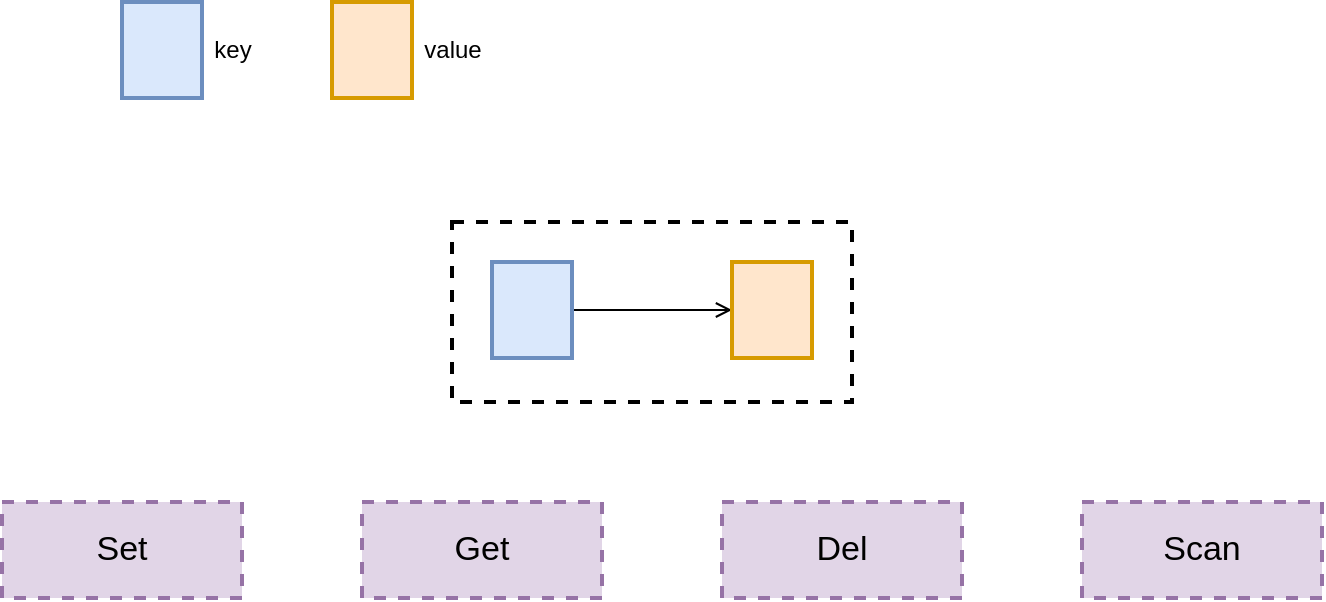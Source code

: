 <mxfile version="14.6.13" type="device" pages="3"><diagram name="simple" id="_RAH452llsJz7_Ud6MBC"><mxGraphModel dx="1106" dy="1003" grid="1" gridSize="10" guides="1" tooltips="1" connect="1" arrows="1" fold="1" page="1" pageScale="1" pageWidth="850" pageHeight="1100" math="0" shadow="0"><root><mxCell id="0"/><mxCell id="1" parent="0"/><mxCell id="eQlyYW5p2_4fdwCeO0fi-3" style="edgeStyle=orthogonalEdgeStyle;rounded=0;orthogonalLoop=1;jettySize=auto;html=1;exitX=1;exitY=0.5;exitDx=0;exitDy=0;entryX=0;entryY=0.5;entryDx=0;entryDy=0;endArrow=open;endFill=0;" parent="1" source="eQlyYW5p2_4fdwCeO0fi-1" target="eQlyYW5p2_4fdwCeO0fi-2" edge="1"><mxGeometry relative="1" as="geometry"/></mxCell><mxCell id="eQlyYW5p2_4fdwCeO0fi-1" value="" style="rounded=0;whiteSpace=wrap;html=1;strokeWidth=2;fontSize=17;fillColor=#dae8fc;strokeColor=#6c8ebf;" parent="1" vertex="1"><mxGeometry x="340" y="240" width="40" height="48" as="geometry"/></mxCell><mxCell id="eQlyYW5p2_4fdwCeO0fi-2" value="" style="rounded=0;whiteSpace=wrap;html=1;strokeWidth=2;fontSize=17;fillColor=#ffe6cc;strokeColor=#d79b00;" parent="1" vertex="1"><mxGeometry x="460" y="240" width="40" height="48" as="geometry"/></mxCell><mxCell id="eQlyYW5p2_4fdwCeO0fi-5" value="" style="rounded=0;whiteSpace=wrap;html=1;strokeWidth=2;fontSize=17;fillColor=#dae8fc;strokeColor=#6c8ebf;" parent="1" vertex="1"><mxGeometry x="155" y="110" width="40" height="48" as="geometry"/></mxCell><mxCell id="eQlyYW5p2_4fdwCeO0fi-6" value="key" style="text;html=1;align=center;verticalAlign=middle;resizable=0;points=[];autosize=1;strokeColor=none;" parent="1" vertex="1"><mxGeometry x="195" y="124" width="30" height="20" as="geometry"/></mxCell><mxCell id="eQlyYW5p2_4fdwCeO0fi-7" value="" style="rounded=0;whiteSpace=wrap;html=1;strokeWidth=2;fontSize=17;fillColor=#ffe6cc;strokeColor=#d79b00;" parent="1" vertex="1"><mxGeometry x="260" y="110" width="40" height="48" as="geometry"/></mxCell><mxCell id="eQlyYW5p2_4fdwCeO0fi-8" value="value" style="text;html=1;align=center;verticalAlign=middle;resizable=0;points=[];autosize=1;strokeColor=none;" parent="1" vertex="1"><mxGeometry x="300" y="124" width="40" height="20" as="geometry"/></mxCell><mxCell id="eQlyYW5p2_4fdwCeO0fi-10" value="Set" style="rounded=0;whiteSpace=wrap;html=1;strokeWidth=2;fontSize=17;fillColor=#e1d5e7;strokeColor=#9673a6;dashed=1;" parent="1" vertex="1"><mxGeometry x="95" y="360" width="120" height="48" as="geometry"/></mxCell><mxCell id="eQlyYW5p2_4fdwCeO0fi-11" value="Get" style="rounded=0;whiteSpace=wrap;html=1;strokeWidth=2;fontSize=17;fillColor=#e1d5e7;strokeColor=#9673a6;dashed=1;" parent="1" vertex="1"><mxGeometry x="275" y="360" width="120" height="48" as="geometry"/></mxCell><mxCell id="eQlyYW5p2_4fdwCeO0fi-12" value="Del" style="rounded=0;whiteSpace=wrap;html=1;strokeWidth=2;fontSize=17;fillColor=#e1d5e7;strokeColor=#9673a6;dashed=1;" parent="1" vertex="1"><mxGeometry x="455" y="360" width="120" height="48" as="geometry"/></mxCell><mxCell id="eQlyYW5p2_4fdwCeO0fi-13" value="Scan" style="rounded=0;whiteSpace=wrap;html=1;strokeWidth=2;fontSize=17;fillColor=#e1d5e7;strokeColor=#9673a6;dashed=1;" parent="1" vertex="1"><mxGeometry x="635" y="360" width="120" height="48" as="geometry"/></mxCell><mxCell id="eQlyYW5p2_4fdwCeO0fi-14" value="" style="rounded=0;whiteSpace=wrap;html=1;strokeWidth=2;fontSize=17;dashed=1;fillColor=none;" parent="1" vertex="1"><mxGeometry x="320" y="220" width="200" height="90" as="geometry"/></mxCell></root></mxGraphModel></diagram><diagram name="redis" id="36ce3RbFQQbOxOakpgfe"><mxGraphModel dx="1106" dy="1003" grid="1" gridSize="10" guides="1" tooltips="1" connect="1" arrows="1" fold="1" page="1" pageScale="1" pageWidth="850" pageHeight="1100" math="0" shadow="0"><root><mxCell id="D9nwQkoLZqKNm34ivegD-0"/><mxCell id="D9nwQkoLZqKNm34ivegD-1" parent="D9nwQkoLZqKNm34ivegD-0"/><mxCell id="1G8xr_MhUQ2iJP1DL0M3-3" value="" style="rounded=0;whiteSpace=wrap;html=1;strokeWidth=2;fontSize=17;dashed=1;fillColor=none;" parent="D9nwQkoLZqKNm34ivegD-1" vertex="1"><mxGeometry x="225" y="260" width="200" height="90" as="geometry"/></mxCell><mxCell id="1G8xr_MhUQ2iJP1DL0M3-0" style="edgeStyle=orthogonalEdgeStyle;rounded=0;orthogonalLoop=1;jettySize=auto;html=1;exitX=1;exitY=0.5;exitDx=0;exitDy=0;entryX=0;entryY=0.5;entryDx=0;entryDy=0;endArrow=open;endFill=0;" parent="D9nwQkoLZqKNm34ivegD-1" source="1G8xr_MhUQ2iJP1DL0M3-1" target="1G8xr_MhUQ2iJP1DL0M3-2" edge="1"><mxGeometry relative="1" as="geometry"/></mxCell><mxCell id="1G8xr_MhUQ2iJP1DL0M3-7" style="edgeStyle=orthogonalEdgeStyle;rounded=0;orthogonalLoop=1;jettySize=auto;html=1;exitX=0.5;exitY=1;exitDx=0;exitDy=0;entryX=0.5;entryY=-0.15;entryDx=0;entryDy=0;entryPerimeter=0;fontSize=15;endArrow=open;endFill=0;dashed=1;" parent="D9nwQkoLZqKNm34ivegD-1" source="1G8xr_MhUQ2iJP1DL0M3-1" target="1G8xr_MhUQ2iJP1DL0M3-5" edge="1"><mxGeometry relative="1" as="geometry"/></mxCell><mxCell id="1G8xr_MhUQ2iJP1DL0M3-1" value="" style="rounded=0;whiteSpace=wrap;html=1;strokeWidth=2;fontSize=17;fillColor=#dae8fc;strokeColor=#6c8ebf;" parent="D9nwQkoLZqKNm34ivegD-1" vertex="1"><mxGeometry x="245" y="280" width="40" height="48" as="geometry"/></mxCell><mxCell id="1G8xr_MhUQ2iJP1DL0M3-13" style="edgeStyle=orthogonalEdgeStyle;rounded=0;orthogonalLoop=1;jettySize=auto;html=1;exitX=1;exitY=0.5;exitDx=0;exitDy=0;entryX=-0.017;entryY=0.5;entryDx=0;entryDy=0;entryPerimeter=0;dashed=1;fontSize=15;endArrow=open;endFill=0;" parent="D9nwQkoLZqKNm34ivegD-1" source="1G8xr_MhUQ2iJP1DL0M3-2" target="1G8xr_MhUQ2iJP1DL0M3-12" edge="1"><mxGeometry relative="1" as="geometry"/></mxCell><mxCell id="1G8xr_MhUQ2iJP1DL0M3-14" style="edgeStyle=orthogonalEdgeStyle;rounded=0;orthogonalLoop=1;jettySize=auto;html=1;exitX=1;exitY=0.5;exitDx=0;exitDy=0;entryX=-0.025;entryY=0.5;entryDx=0;entryDy=0;entryPerimeter=0;dashed=1;fontSize=15;endArrow=open;endFill=0;" parent="D9nwQkoLZqKNm34ivegD-1" source="1G8xr_MhUQ2iJP1DL0M3-2" target="1G8xr_MhUQ2iJP1DL0M3-8" edge="1"><mxGeometry relative="1" as="geometry"/></mxCell><mxCell id="1G8xr_MhUQ2iJP1DL0M3-15" style="edgeStyle=orthogonalEdgeStyle;rounded=0;orthogonalLoop=1;jettySize=auto;html=1;exitX=1;exitY=0.5;exitDx=0;exitDy=0;entryX=-0.06;entryY=0.5;entryDx=0;entryDy=0;entryPerimeter=0;dashed=1;fontSize=15;endArrow=open;endFill=0;" parent="D9nwQkoLZqKNm34ivegD-1" source="1G8xr_MhUQ2iJP1DL0M3-2" target="1G8xr_MhUQ2iJP1DL0M3-9" edge="1"><mxGeometry relative="1" as="geometry"/></mxCell><mxCell id="1G8xr_MhUQ2iJP1DL0M3-16" style="edgeStyle=orthogonalEdgeStyle;rounded=0;orthogonalLoop=1;jettySize=auto;html=1;exitX=1;exitY=0.5;exitDx=0;exitDy=0;entryX=0;entryY=0.45;entryDx=0;entryDy=0;entryPerimeter=0;dashed=1;fontSize=15;endArrow=open;endFill=0;" parent="D9nwQkoLZqKNm34ivegD-1" source="1G8xr_MhUQ2iJP1DL0M3-2" target="1G8xr_MhUQ2iJP1DL0M3-10" edge="1"><mxGeometry relative="1" as="geometry"/></mxCell><mxCell id="1G8xr_MhUQ2iJP1DL0M3-17" style="edgeStyle=orthogonalEdgeStyle;rounded=0;orthogonalLoop=1;jettySize=auto;html=1;exitX=1;exitY=0.5;exitDx=0;exitDy=0;entryX=0;entryY=0.6;entryDx=0;entryDy=0;entryPerimeter=0;dashed=1;fontSize=15;endArrow=open;endFill=0;" parent="D9nwQkoLZqKNm34ivegD-1" source="1G8xr_MhUQ2iJP1DL0M3-2" target="1G8xr_MhUQ2iJP1DL0M3-11" edge="1"><mxGeometry relative="1" as="geometry"/></mxCell><mxCell id="1G8xr_MhUQ2iJP1DL0M3-2" value="" style="rounded=0;whiteSpace=wrap;html=1;strokeWidth=2;fontSize=17;fillColor=#ffe6cc;strokeColor=#d79b00;" parent="D9nwQkoLZqKNm34ivegD-1" vertex="1"><mxGeometry x="365" y="280" width="40" height="48" as="geometry"/></mxCell><mxCell id="1G8xr_MhUQ2iJP1DL0M3-5" value="String" style="text;html=1;align=center;verticalAlign=middle;resizable=0;points=[];autosize=1;strokeColor=none;fontSize=15;fontStyle=1" parent="D9nwQkoLZqKNm34ivegD-1" vertex="1"><mxGeometry x="235" y="400" width="60" height="20" as="geometry"/></mxCell><mxCell id="1G8xr_MhUQ2iJP1DL0M3-8" value="List" style="text;html=1;align=left;verticalAlign=middle;resizable=0;points=[];autosize=1;strokeColor=none;fontSize=15;fontStyle=1" parent="D9nwQkoLZqKNm34ivegD-1" vertex="1"><mxGeometry x="500" y="230" width="40" height="20" as="geometry"/></mxCell><mxCell id="1G8xr_MhUQ2iJP1DL0M3-9" value="Hash" style="text;html=1;align=left;verticalAlign=middle;resizable=0;points=[];autosize=1;strokeColor=none;fontSize=15;fontStyle=1" parent="D9nwQkoLZqKNm34ivegD-1" vertex="1"><mxGeometry x="500" y="295" width="50" height="20" as="geometry"/></mxCell><mxCell id="1G8xr_MhUQ2iJP1DL0M3-10" value="Sorted Set" style="text;html=1;align=left;verticalAlign=middle;resizable=0;points=[];autosize=1;strokeColor=none;fontSize=15;fontStyle=1" parent="D9nwQkoLZqKNm34ivegD-1" vertex="1"><mxGeometry x="500" y="360" width="90" height="20" as="geometry"/></mxCell><mxCell id="1G8xr_MhUQ2iJP1DL0M3-11" value="Set" style="text;html=1;align=left;verticalAlign=middle;resizable=0;points=[];autosize=1;strokeColor=none;fontSize=15;fontStyle=1" parent="D9nwQkoLZqKNm34ivegD-1" vertex="1"><mxGeometry x="500" y="420" width="40" height="20" as="geometry"/></mxCell><mxCell id="1G8xr_MhUQ2iJP1DL0M3-25" value="" style="edgeStyle=orthogonalEdgeStyle;rounded=0;orthogonalLoop=1;jettySize=auto;html=1;dashed=1;fontSize=15;endArrow=open;endFill=0;exitX=1;exitY=0.55;exitDx=0;exitDy=0;exitPerimeter=0;" parent="D9nwQkoLZqKNm34ivegD-1" source="1G8xr_MhUQ2iJP1DL0M3-12" target="1G8xr_MhUQ2iJP1DL0M3-18" edge="1"><mxGeometry relative="1" as="geometry"><mxPoint x="600" y="180" as="sourcePoint"/></mxGeometry></mxCell><mxCell id="1G8xr_MhUQ2iJP1DL0M3-12" value="String" style="text;html=1;align=left;verticalAlign=middle;resizable=0;points=[];autosize=1;strokeColor=none;fontSize=15;fontStyle=1" parent="D9nwQkoLZqKNm34ivegD-1" vertex="1"><mxGeometry x="500" y="170" width="60" height="20" as="geometry"/></mxCell><mxCell id="1G8xr_MhUQ2iJP1DL0M3-18" value="" style="rounded=0;whiteSpace=wrap;html=1;strokeWidth=2;fontSize=17;dashed=1;fillColor=#e1d5e7;align=left;strokeColor=#9673a6;" parent="D9nwQkoLZqKNm34ivegD-1" vertex="1"><mxGeometry x="680" y="156" width="40" height="48" as="geometry"/></mxCell><mxCell id="1G8xr_MhUQ2iJP1DL0M3-23" value="" style="rounded=0;whiteSpace=wrap;html=1;strokeWidth=2;fontSize=17;dashed=1;fillColor=#e1d5e7;align=left;strokeColor=#9673a6;" parent="D9nwQkoLZqKNm34ivegD-1" vertex="1"><mxGeometry x="720" y="156" width="40" height="48" as="geometry"/></mxCell><mxCell id="1G8xr_MhUQ2iJP1DL0M3-24" value="" style="rounded=0;whiteSpace=wrap;html=1;strokeWidth=2;fontSize=17;dashed=1;fillColor=#e1d5e7;align=left;strokeColor=#9673a6;" parent="D9nwQkoLZqKNm34ivegD-1" vertex="1"><mxGeometry x="760" y="156" width="40" height="48" as="geometry"/></mxCell><mxCell id="1G8xr_MhUQ2iJP1DL0M3-26" value="" style="edgeStyle=orthogonalEdgeStyle;rounded=0;orthogonalLoop=1;jettySize=auto;html=1;dashed=1;fontSize=15;endArrow=open;endFill=0;" parent="D9nwQkoLZqKNm34ivegD-1" target="1G8xr_MhUQ2iJP1DL0M3-27" edge="1"><mxGeometry relative="1" as="geometry"><mxPoint x="560" y="240" as="sourcePoint"/></mxGeometry></mxCell><mxCell id="1G8xr_MhUQ2iJP1DL0M3-27" value="" style="rounded=0;whiteSpace=wrap;html=1;strokeWidth=2;fontSize=17;dashed=1;fillColor=#e1d5e7;align=left;strokeColor=#9673a6;" parent="D9nwQkoLZqKNm34ivegD-1" vertex="1"><mxGeometry x="680" y="216" width="40" height="48" as="geometry"/></mxCell><mxCell id="1G8xr_MhUQ2iJP1DL0M3-28" value="" style="rounded=0;whiteSpace=wrap;html=1;strokeWidth=2;fontSize=17;dashed=1;fillColor=#e1d5e7;align=left;strokeColor=#9673a6;" parent="D9nwQkoLZqKNm34ivegD-1" vertex="1"><mxGeometry x="720" y="216" width="40" height="48" as="geometry"/></mxCell><mxCell id="1G8xr_MhUQ2iJP1DL0M3-29" value="" style="rounded=0;whiteSpace=wrap;html=1;strokeWidth=2;fontSize=17;dashed=1;fillColor=#e1d5e7;align=left;strokeColor=#9673a6;" parent="D9nwQkoLZqKNm34ivegD-1" vertex="1"><mxGeometry x="760" y="216" width="40" height="48" as="geometry"/></mxCell><mxCell id="1G8xr_MhUQ2iJP1DL0M3-34" value="" style="edgeStyle=orthogonalEdgeStyle;rounded=0;orthogonalLoop=1;jettySize=auto;html=1;dashed=1;fontSize=15;endArrow=open;endFill=0;" parent="D9nwQkoLZqKNm34ivegD-1" target="1G8xr_MhUQ2iJP1DL0M3-35" edge="1"><mxGeometry relative="1" as="geometry"><mxPoint x="560" y="304" as="sourcePoint"/></mxGeometry></mxCell><mxCell id="1G8xr_MhUQ2iJP1DL0M3-35" value="" style="rounded=0;whiteSpace=wrap;html=1;strokeWidth=2;fontSize=17;dashed=1;fillColor=#e1d5e7;align=left;strokeColor=#9673a6;" parent="D9nwQkoLZqKNm34ivegD-1" vertex="1"><mxGeometry x="680" y="280" width="40" height="48" as="geometry"/></mxCell><mxCell id="1G8xr_MhUQ2iJP1DL0M3-36" value="" style="rounded=0;whiteSpace=wrap;html=1;strokeWidth=2;fontSize=17;dashed=1;fillColor=#e1d5e7;align=left;strokeColor=#9673a6;" parent="D9nwQkoLZqKNm34ivegD-1" vertex="1"><mxGeometry x="720" y="280" width="40" height="48" as="geometry"/></mxCell><mxCell id="1G8xr_MhUQ2iJP1DL0M3-37" value="" style="rounded=0;whiteSpace=wrap;html=1;strokeWidth=2;fontSize=17;dashed=1;fillColor=#e1d5e7;align=left;strokeColor=#9673a6;" parent="D9nwQkoLZqKNm34ivegD-1" vertex="1"><mxGeometry x="760" y="280" width="40" height="48" as="geometry"/></mxCell><mxCell id="1G8xr_MhUQ2iJP1DL0M3-38" value="" style="edgeStyle=orthogonalEdgeStyle;rounded=0;orthogonalLoop=1;jettySize=auto;html=1;dashed=1;fontSize=15;endArrow=open;endFill=0;" parent="D9nwQkoLZqKNm34ivegD-1" target="1G8xr_MhUQ2iJP1DL0M3-39" edge="1"><mxGeometry relative="1" as="geometry"><mxPoint x="600" y="370" as="sourcePoint"/></mxGeometry></mxCell><mxCell id="1G8xr_MhUQ2iJP1DL0M3-39" value="" style="rounded=0;whiteSpace=wrap;html=1;strokeWidth=2;fontSize=17;dashed=1;fillColor=#e1d5e7;align=left;strokeColor=#9673a6;" parent="D9nwQkoLZqKNm34ivegD-1" vertex="1"><mxGeometry x="680" y="346" width="40" height="48" as="geometry"/></mxCell><mxCell id="1G8xr_MhUQ2iJP1DL0M3-40" value="" style="rounded=0;whiteSpace=wrap;html=1;strokeWidth=2;fontSize=17;dashed=1;fillColor=#e1d5e7;align=left;strokeColor=#9673a6;" parent="D9nwQkoLZqKNm34ivegD-1" vertex="1"><mxGeometry x="720" y="346" width="40" height="48" as="geometry"/></mxCell><mxCell id="1G8xr_MhUQ2iJP1DL0M3-41" value="" style="rounded=0;whiteSpace=wrap;html=1;strokeWidth=2;fontSize=17;dashed=1;fillColor=#e1d5e7;align=left;strokeColor=#9673a6;" parent="D9nwQkoLZqKNm34ivegD-1" vertex="1"><mxGeometry x="760" y="346" width="40" height="48" as="geometry"/></mxCell><mxCell id="1G8xr_MhUQ2iJP1DL0M3-42" value="" style="edgeStyle=orthogonalEdgeStyle;rounded=0;orthogonalLoop=1;jettySize=auto;html=1;dashed=1;fontSize=15;endArrow=open;endFill=0;" parent="D9nwQkoLZqKNm34ivegD-1" target="1G8xr_MhUQ2iJP1DL0M3-43" edge="1"><mxGeometry relative="1" as="geometry"><mxPoint x="560" y="430" as="sourcePoint"/></mxGeometry></mxCell><mxCell id="1G8xr_MhUQ2iJP1DL0M3-43" value="" style="rounded=0;whiteSpace=wrap;html=1;strokeWidth=2;fontSize=17;dashed=1;fillColor=#e1d5e7;align=left;strokeColor=#9673a6;" parent="D9nwQkoLZqKNm34ivegD-1" vertex="1"><mxGeometry x="680" y="406" width="40" height="48" as="geometry"/></mxCell><mxCell id="1G8xr_MhUQ2iJP1DL0M3-44" value="" style="rounded=0;whiteSpace=wrap;html=1;strokeWidth=2;fontSize=17;dashed=1;fillColor=#e1d5e7;align=left;strokeColor=#9673a6;" parent="D9nwQkoLZqKNm34ivegD-1" vertex="1"><mxGeometry x="720" y="406" width="40" height="48" as="geometry"/></mxCell><mxCell id="1G8xr_MhUQ2iJP1DL0M3-45" value="" style="rounded=0;whiteSpace=wrap;html=1;strokeWidth=2;fontSize=17;dashed=1;fillColor=#e1d5e7;align=left;strokeColor=#9673a6;" parent="D9nwQkoLZqKNm34ivegD-1" vertex="1"><mxGeometry x="760" y="406" width="40" height="48" as="geometry"/></mxCell></root></mxGraphModel></diagram><diagram id="lUDfiiBGc00Pj8oF8FPQ" name="Page-3"><mxGraphModel dx="1106" dy="1003" grid="1" gridSize="10" guides="1" tooltips="1" connect="1" arrows="1" fold="1" page="1" pageScale="1" pageWidth="850" pageHeight="1100" math="0" shadow="0"><root><mxCell id="G5P3npuGIgaLdqdyqbJa-0"/><mxCell id="G5P3npuGIgaLdqdyqbJa-1" parent="G5P3npuGIgaLdqdyqbJa-0"/></root></mxGraphModel></diagram></mxfile>